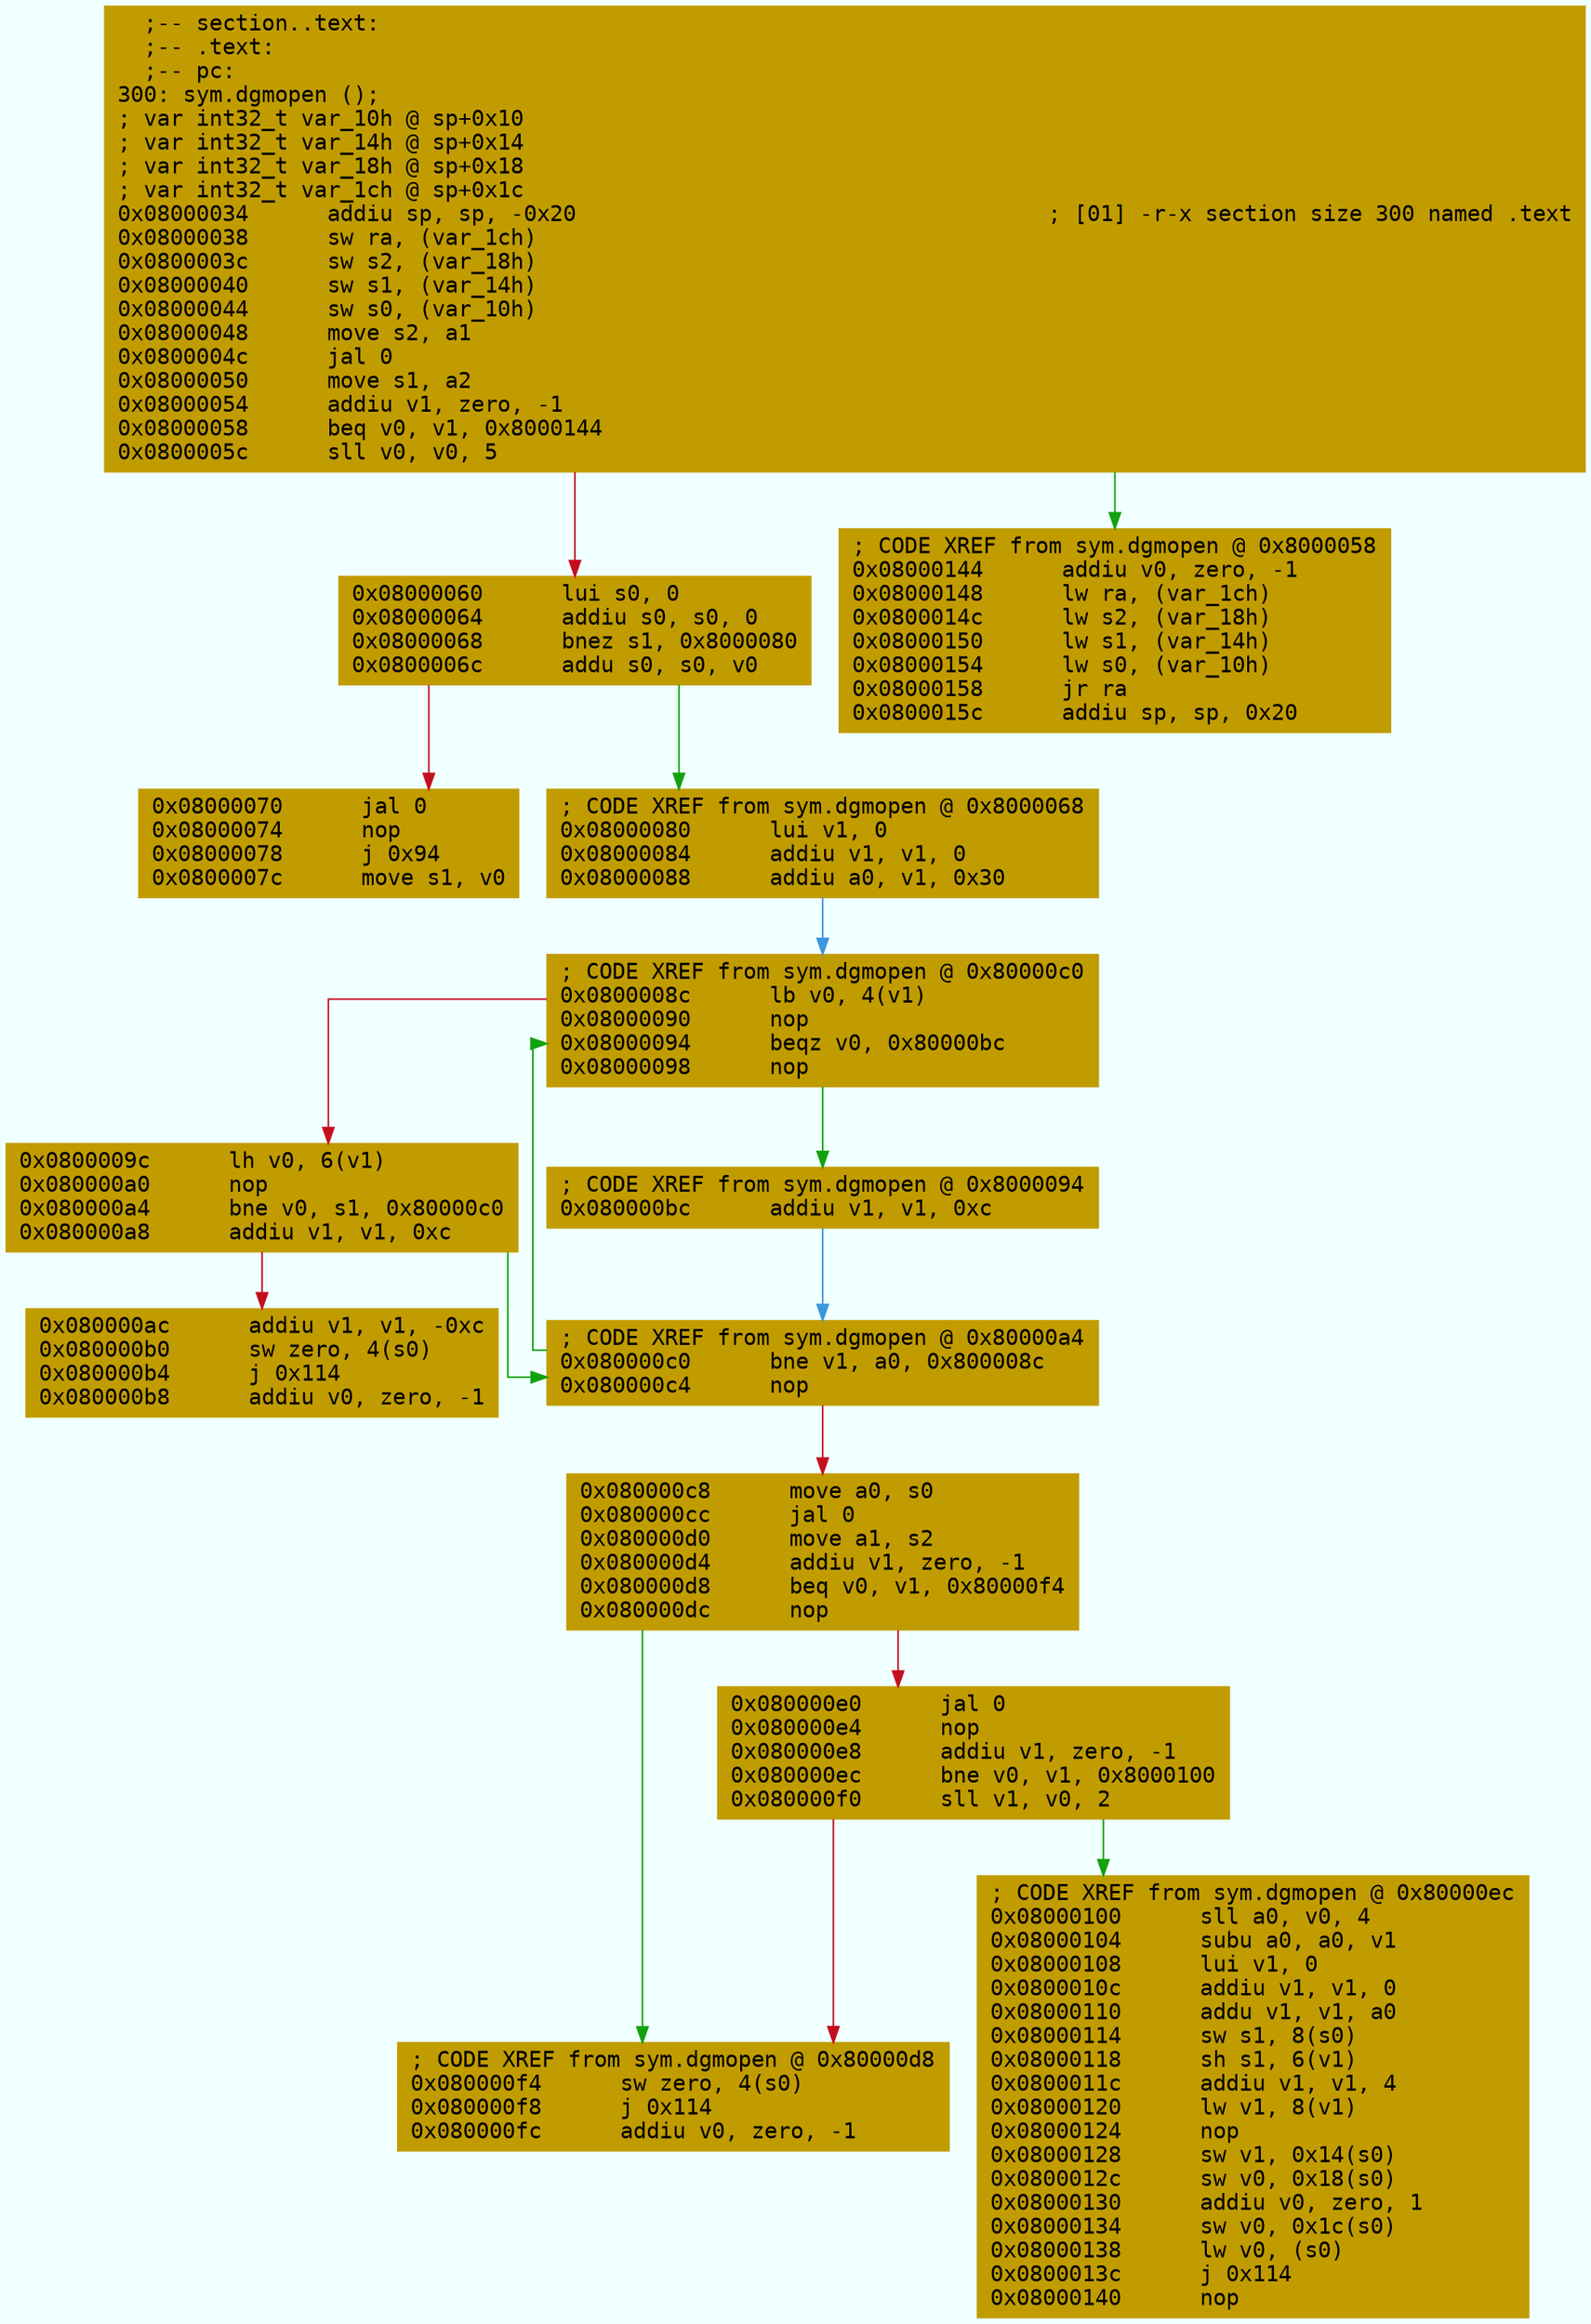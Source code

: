 digraph code {
	graph [bgcolor=azure fontsize=8 fontname="Courier" splines="ortho"];
	node [fillcolor=gray style=filled shape=box];
	edge [arrowhead="normal"];
	"0x08000034" [URL="sym.dgmopen/0x08000034", fillcolor="#c19c00",color="#c19c00", fontname="Courier",label="  ;-- section..text:\l  ;-- .text:\l  ;-- pc:\l300: sym.dgmopen ();\l; var int32_t var_10h @ sp+0x10\l; var int32_t var_14h @ sp+0x14\l; var int32_t var_18h @ sp+0x18\l; var int32_t var_1ch @ sp+0x1c\l0x08000034      addiu sp, sp, -0x20                                    ; [01] -r-x section size 300 named .text\l0x08000038      sw ra, (var_1ch)\l0x0800003c      sw s2, (var_18h)\l0x08000040      sw s1, (var_14h)\l0x08000044      sw s0, (var_10h)\l0x08000048      move s2, a1\l0x0800004c      jal 0\l0x08000050      move s1, a2\l0x08000054      addiu v1, zero, -1\l0x08000058      beq v0, v1, 0x8000144\l0x0800005c      sll v0, v0, 5\l"]
	"0x08000060" [URL="sym.dgmopen/0x08000060", fillcolor="#c19c00",color="#c19c00", fontname="Courier",label="0x08000060      lui s0, 0\l0x08000064      addiu s0, s0, 0\l0x08000068      bnez s1, 0x8000080\l0x0800006c      addu s0, s0, v0\l"]
	"0x08000070" [URL="sym.dgmopen/0x08000070", fillcolor="#c19c00",color="#c19c00", fontname="Courier",label="0x08000070      jal 0\l0x08000074      nop\l0x08000078      j 0x94\l0x0800007c      move s1, v0\l"]
	"0x08000080" [URL="sym.dgmopen/0x08000080", fillcolor="#c19c00",color="#c19c00", fontname="Courier",label="; CODE XREF from sym.dgmopen @ 0x8000068\l0x08000080      lui v1, 0\l0x08000084      addiu v1, v1, 0\l0x08000088      addiu a0, v1, 0x30\l"]
	"0x0800008c" [URL="sym.dgmopen/0x0800008c", fillcolor="#c19c00",color="#c19c00", fontname="Courier",label="; CODE XREF from sym.dgmopen @ 0x80000c0\l0x0800008c      lb v0, 4(v1)\l0x08000090      nop\l0x08000094      beqz v0, 0x80000bc\l0x08000098      nop\l"]
	"0x0800009c" [URL="sym.dgmopen/0x0800009c", fillcolor="#c19c00",color="#c19c00", fontname="Courier",label="0x0800009c      lh v0, 6(v1)\l0x080000a0      nop\l0x080000a4      bne v0, s1, 0x80000c0\l0x080000a8      addiu v1, v1, 0xc\l"]
	"0x080000ac" [URL="sym.dgmopen/0x080000ac", fillcolor="#c19c00",color="#c19c00", fontname="Courier",label="0x080000ac      addiu v1, v1, -0xc\l0x080000b0      sw zero, 4(s0)\l0x080000b4      j 0x114\l0x080000b8      addiu v0, zero, -1\l"]
	"0x080000bc" [URL="sym.dgmopen/0x080000bc", fillcolor="#c19c00",color="#c19c00", fontname="Courier",label="; CODE XREF from sym.dgmopen @ 0x8000094\l0x080000bc      addiu v1, v1, 0xc\l"]
	"0x080000c0" [URL="sym.dgmopen/0x080000c0", fillcolor="#c19c00",color="#c19c00", fontname="Courier",label="; CODE XREF from sym.dgmopen @ 0x80000a4\l0x080000c0      bne v1, a0, 0x800008c\l0x080000c4      nop\l"]
	"0x080000c8" [URL="sym.dgmopen/0x080000c8", fillcolor="#c19c00",color="#c19c00", fontname="Courier",label="0x080000c8      move a0, s0\l0x080000cc      jal 0\l0x080000d0      move a1, s2\l0x080000d4      addiu v1, zero, -1\l0x080000d8      beq v0, v1, 0x80000f4\l0x080000dc      nop\l"]
	"0x080000e0" [URL="sym.dgmopen/0x080000e0", fillcolor="#c19c00",color="#c19c00", fontname="Courier",label="0x080000e0      jal 0\l0x080000e4      nop\l0x080000e8      addiu v1, zero, -1\l0x080000ec      bne v0, v1, 0x8000100\l0x080000f0      sll v1, v0, 2\l"]
	"0x080000f4" [URL="sym.dgmopen/0x080000f4", fillcolor="#c19c00",color="#c19c00", fontname="Courier",label="; CODE XREF from sym.dgmopen @ 0x80000d8\l0x080000f4      sw zero, 4(s0)\l0x080000f8      j 0x114\l0x080000fc      addiu v0, zero, -1\l"]
	"0x08000100" [URL="sym.dgmopen/0x08000100", fillcolor="#c19c00",color="#c19c00", fontname="Courier",label="; CODE XREF from sym.dgmopen @ 0x80000ec\l0x08000100      sll a0, v0, 4\l0x08000104      subu a0, a0, v1\l0x08000108      lui v1, 0\l0x0800010c      addiu v1, v1, 0\l0x08000110      addu v1, v1, a0\l0x08000114      sw s1, 8(s0)\l0x08000118      sh s1, 6(v1)\l0x0800011c      addiu v1, v1, 4\l0x08000120      lw v1, 8(v1)\l0x08000124      nop\l0x08000128      sw v1, 0x14(s0)\l0x0800012c      sw v0, 0x18(s0)\l0x08000130      addiu v0, zero, 1\l0x08000134      sw v0, 0x1c(s0)\l0x08000138      lw v0, (s0)\l0x0800013c      j 0x114\l0x08000140      nop\l"]
	"0x08000144" [URL="sym.dgmopen/0x08000144", fillcolor="#c19c00",color="#c19c00", fontname="Courier",label="; CODE XREF from sym.dgmopen @ 0x8000058\l0x08000144      addiu v0, zero, -1\l0x08000148      lw ra, (var_1ch)\l0x0800014c      lw s2, (var_18h)\l0x08000150      lw s1, (var_14h)\l0x08000154      lw s0, (var_10h)\l0x08000158      jr ra\l0x0800015c      addiu sp, sp, 0x20\l"]
        "0x08000034" -> "0x08000144" [color="#13a10e"];
        "0x08000034" -> "0x08000060" [color="#c50f1f"];
        "0x08000060" -> "0x08000080" [color="#13a10e"];
        "0x08000060" -> "0x08000070" [color="#c50f1f"];
        "0x08000080" -> "0x0800008c" [color="#3a96dd"];
        "0x0800008c" -> "0x080000bc" [color="#13a10e"];
        "0x0800008c" -> "0x0800009c" [color="#c50f1f"];
        "0x0800009c" -> "0x080000c0" [color="#13a10e"];
        "0x0800009c" -> "0x080000ac" [color="#c50f1f"];
        "0x080000bc" -> "0x080000c0" [color="#3a96dd"];
        "0x080000c0" -> "0x0800008c" [color="#13a10e"];
        "0x080000c0" -> "0x080000c8" [color="#c50f1f"];
        "0x080000c8" -> "0x080000f4" [color="#13a10e"];
        "0x080000c8" -> "0x080000e0" [color="#c50f1f"];
        "0x080000e0" -> "0x08000100" [color="#13a10e"];
        "0x080000e0" -> "0x080000f4" [color="#c50f1f"];
}

